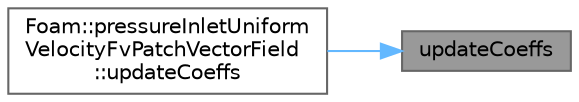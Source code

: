 digraph "updateCoeffs"
{
 // LATEX_PDF_SIZE
  bgcolor="transparent";
  edge [fontname=Helvetica,fontsize=10,labelfontname=Helvetica,labelfontsize=10];
  node [fontname=Helvetica,fontsize=10,shape=box,height=0.2,width=0.4];
  rankdir="RL";
  Node1 [id="Node000001",label="updateCoeffs",height=0.2,width=0.4,color="gray40", fillcolor="grey60", style="filled", fontcolor="black",tooltip=" "];
  Node1 -> Node2 [id="edge1_Node000001_Node000002",dir="back",color="steelblue1",style="solid",tooltip=" "];
  Node2 [id="Node000002",label="Foam::pressureInletUniform\lVelocityFvPatchVectorField\l::updateCoeffs",height=0.2,width=0.4,color="grey40", fillcolor="white", style="filled",URL="$classFoam_1_1pressureInletUniformVelocityFvPatchVectorField.html#a7e24eafac629d3733181cd942d4c902f",tooltip=" "];
}
